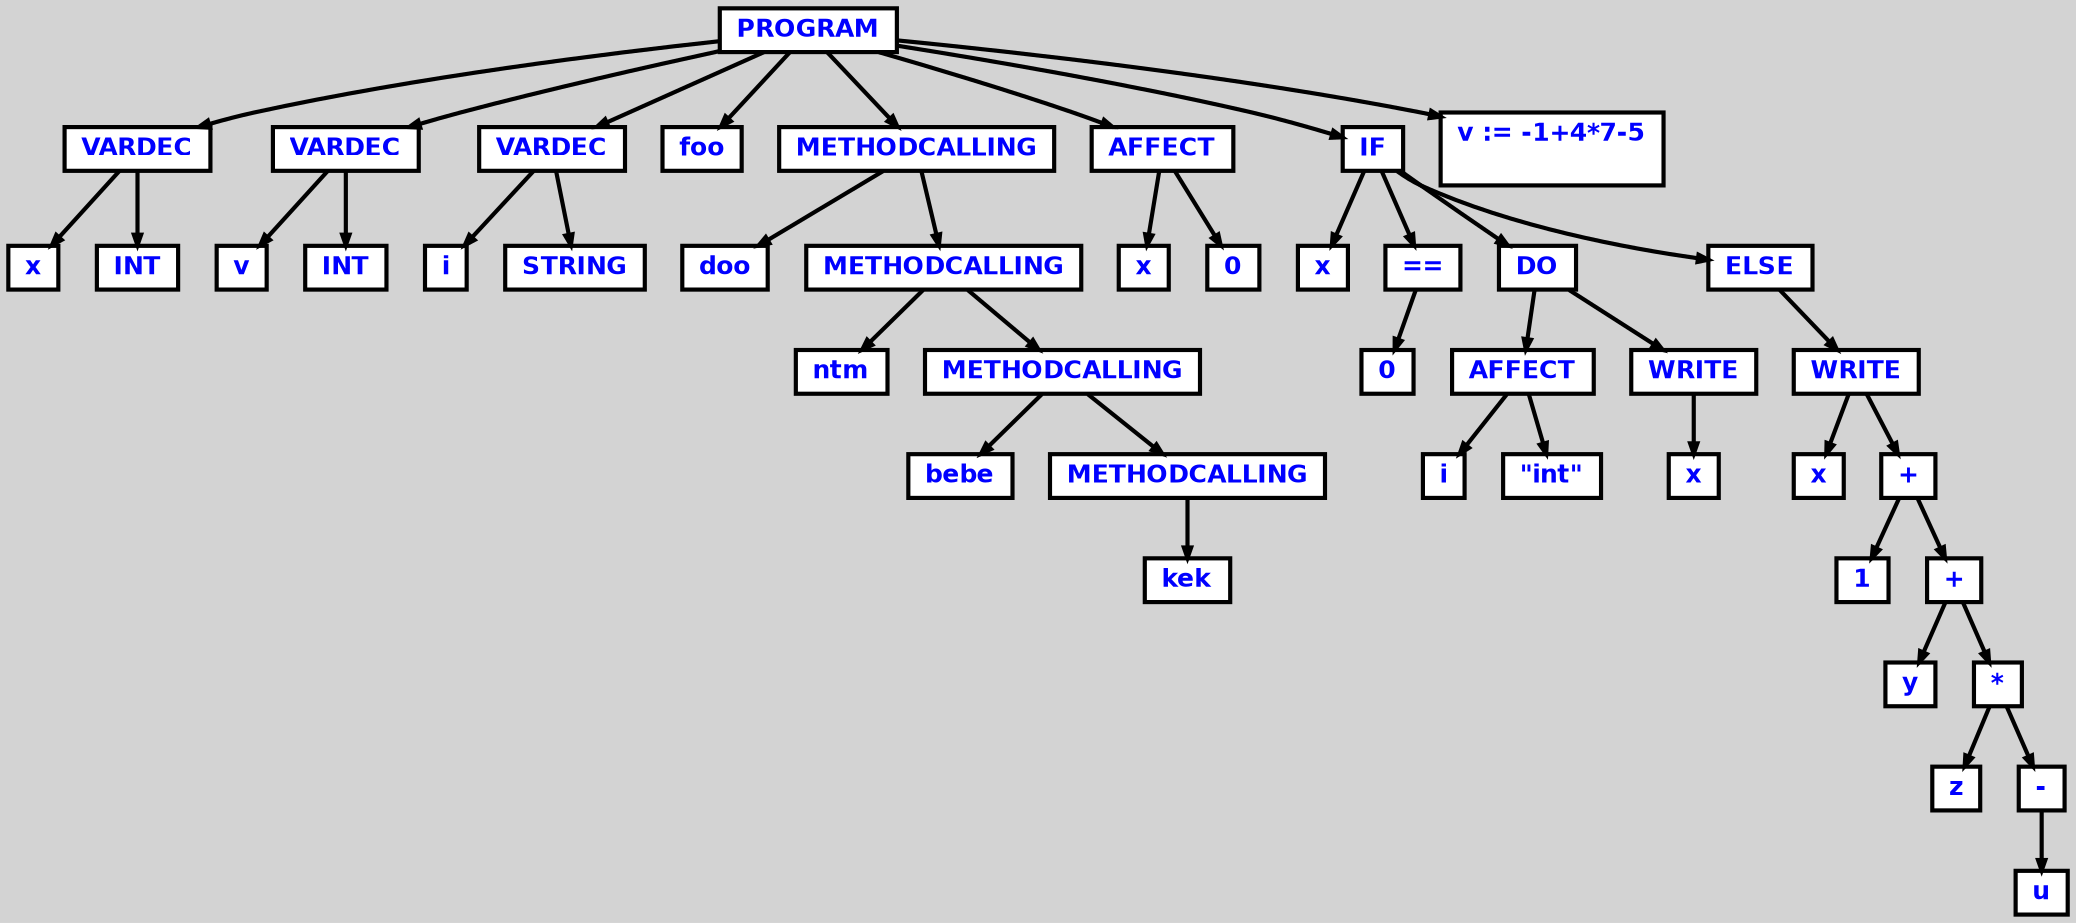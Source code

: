 digraph {

	ordering=out;
	ranksep=.4;
	bgcolor="lightgrey"; node [shape=box, fixedsize=false, fontsize=12, fontname="Helvetica-bold", fontcolor="blue"
		width=.25, height=.25, color="black", fillcolor="white", style="filled, solid, bold"];
	edge [arrowsize=.5, color="black", style="bold"]

  n0 [label="PROGRAM"];
  n1 [label="VARDEC"];
  n1 [label="VARDEC"];
  n2 [label="x"];
  n3 [label="INT"];
  n4 [label="VARDEC"];
  n4 [label="VARDEC"];
  n5 [label="v"];
  n6 [label="INT"];
  n7 [label="VARDEC"];
  n7 [label="VARDEC"];
  n8 [label="i"];
  n9 [label="STRING"];
  n10 [label="foo"];
  n11 [label="METHODCALLING"];
  n11 [label="METHODCALLING"];
  n12 [label="doo"];
  n13 [label="METHODCALLING"];
  n13 [label="METHODCALLING"];
  n14 [label="ntm"];
  n15 [label="METHODCALLING"];
  n15 [label="METHODCALLING"];
  n16 [label="bebe"];
  n17 [label="METHODCALLING"];
  n17 [label="METHODCALLING"];
  n18 [label="kek"];
  n19 [label="AFFECT"];
  n19 [label="AFFECT"];
  n20 [label="x"];
  n21 [label="0"];
  n22 [label="IF"];
  n22 [label="IF"];
  n23 [label="x"];
  n24 [label="=="];
  n24 [label="=="];
  n25 [label="0"];
  n26 [label="DO"];
  n26 [label="DO"];
  n27 [label="AFFECT"];
  n27 [label="AFFECT"];
  n28 [label="i"];
  n29 [label="\"int\""];
  n30 [label="WRITE"];
  n30 [label="WRITE"];
  n31 [label="x"];
  n32 [label="ELSE"];
  n32 [label="ELSE"];
  n33 [label="WRITE"];
  n33 [label="WRITE"];
  n34 [label="x"];
  n35 [label="+"];
  n35 [label="+"];
  n36 [label="1"];
  n37 [label="+"];
  n37 [label="+"];
  n38 [label="y"];
  n39 [label="*"];
  n39 [label="*"];
  n40 [label="z"];
  n41 [label="-"];
  n41 [label="-"];
  n42 [label="u"];
  n43 [label="v := -1+4*7-5\n\n"];

  n0 -> n1 // "PROGRAM" -> "VARDEC"
  n1 -> n2 // "VARDEC" -> "x"
  n1 -> n3 // "VARDEC" -> "INT"
  n0 -> n4 // "PROGRAM" -> "VARDEC"
  n4 -> n5 // "VARDEC" -> "v"
  n4 -> n6 // "VARDEC" -> "INT"
  n0 -> n7 // "PROGRAM" -> "VARDEC"
  n7 -> n8 // "VARDEC" -> "i"
  n7 -> n9 // "VARDEC" -> "STRING"
  n0 -> n10 // "PROGRAM" -> "foo"
  n0 -> n11 // "PROGRAM" -> "METHODCALLING"
  n11 -> n12 // "METHODCALLING" -> "doo"
  n11 -> n13 // "METHODCALLING" -> "METHODCALLING"
  n13 -> n14 // "METHODCALLING" -> "ntm"
  n13 -> n15 // "METHODCALLING" -> "METHODCALLING"
  n15 -> n16 // "METHODCALLING" -> "bebe"
  n15 -> n17 // "METHODCALLING" -> "METHODCALLING"
  n17 -> n18 // "METHODCALLING" -> "kek"
  n0 -> n19 // "PROGRAM" -> "AFFECT"
  n19 -> n20 // "AFFECT" -> "x"
  n19 -> n21 // "AFFECT" -> "0"
  n0 -> n22 // "PROGRAM" -> "IF"
  n22 -> n23 // "IF" -> "x"
  n22 -> n24 // "IF" -> "=="
  n24 -> n25 // "==" -> "0"
  n22 -> n26 // "IF" -> "DO"
  n26 -> n27 // "DO" -> "AFFECT"
  n27 -> n28 // "AFFECT" -> "i"
  n27 -> n29 // "AFFECT" -> "\"int\""
  n26 -> n30 // "DO" -> "WRITE"
  n30 -> n31 // "WRITE" -> "x"
  n22 -> n32 // "IF" -> "ELSE"
  n32 -> n33 // "ELSE" -> "WRITE"
  n33 -> n34 // "WRITE" -> "x"
  n33 -> n35 // "WRITE" -> "+"
  n35 -> n36 // "+" -> "1"
  n35 -> n37 // "+" -> "+"
  n37 -> n38 // "+" -> "y"
  n37 -> n39 // "+" -> "*"
  n39 -> n40 // "*" -> "z"
  n39 -> n41 // "*" -> "-"
  n41 -> n42 // "-" -> "u"
  n0 -> n43 // "PROGRAM" -> "v := -1+4*7-5\n\n"

}
